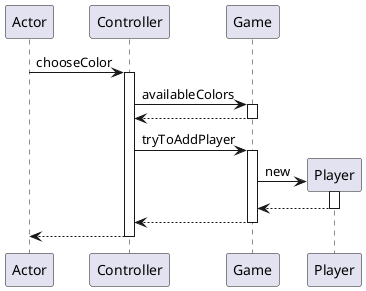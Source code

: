 @startuml
participant Actor
Actor -> Controller : chooseColor
activate Controller
Controller -> Game : availableColors
activate Game
Game --> Controller
deactivate Game
Controller -> Game : tryToAddPlayer
activate Game
create Player
Game -> Player : new
activate Player
Player --> Game
deactivate Player
Game --> Controller
deactivate Game
return
@enduml